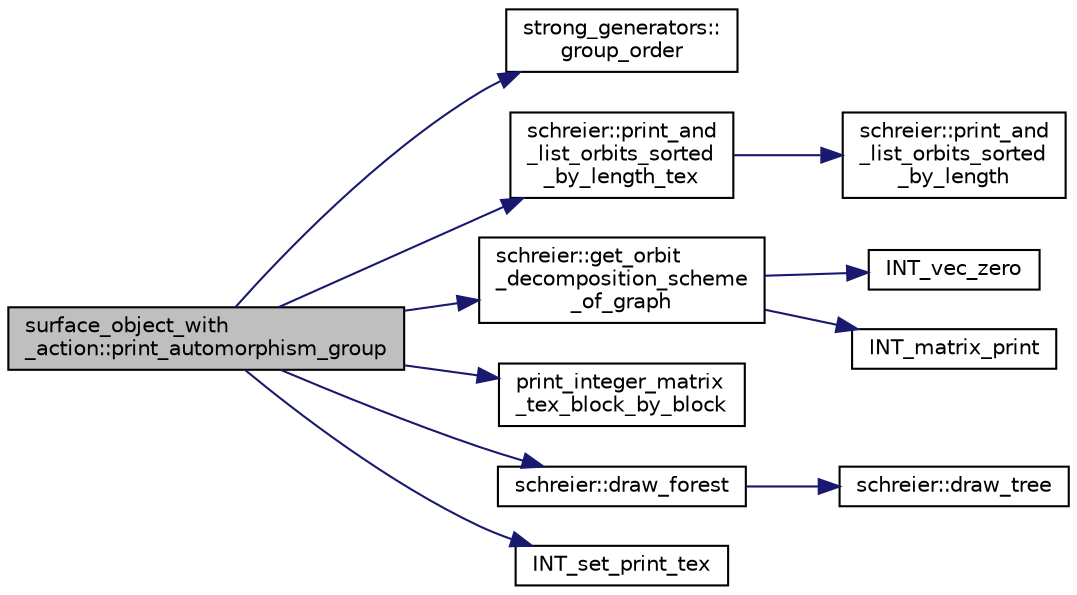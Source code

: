 digraph "surface_object_with_action::print_automorphism_group"
{
  edge [fontname="Helvetica",fontsize="10",labelfontname="Helvetica",labelfontsize="10"];
  node [fontname="Helvetica",fontsize="10",shape=record];
  rankdir="LR";
  Node1933 [label="surface_object_with\l_action::print_automorphism_group",height=0.2,width=0.4,color="black", fillcolor="grey75", style="filled", fontcolor="black"];
  Node1933 -> Node1934 [color="midnightblue",fontsize="10",style="solid",fontname="Helvetica"];
  Node1934 [label="strong_generators::\lgroup_order",height=0.2,width=0.4,color="black", fillcolor="white", style="filled",URL="$dc/d09/classstrong__generators.html#a91f453c2bfd6502b96f4b4eed16beb20"];
  Node1933 -> Node1935 [color="midnightblue",fontsize="10",style="solid",fontname="Helvetica"];
  Node1935 [label="schreier::print_and\l_list_orbits_sorted\l_by_length_tex",height=0.2,width=0.4,color="black", fillcolor="white", style="filled",URL="$d3/dd6/classschreier.html#a8ea6634afbd63695d64bb0a4237f28d5"];
  Node1935 -> Node1936 [color="midnightblue",fontsize="10",style="solid",fontname="Helvetica"];
  Node1936 [label="schreier::print_and\l_list_orbits_sorted\l_by_length",height=0.2,width=0.4,color="black", fillcolor="white", style="filled",URL="$d3/dd6/classschreier.html#a28b773e6bc98fe2171eb77f2c73bcc4e"];
  Node1933 -> Node1937 [color="midnightblue",fontsize="10",style="solid",fontname="Helvetica"];
  Node1937 [label="schreier::get_orbit\l_decomposition_scheme\l_of_graph",height=0.2,width=0.4,color="black", fillcolor="white", style="filled",URL="$d3/dd6/classschreier.html#afe5e69fc0b320432e9d93e94853b22d2"];
  Node1937 -> Node1938 [color="midnightblue",fontsize="10",style="solid",fontname="Helvetica"];
  Node1938 [label="INT_vec_zero",height=0.2,width=0.4,color="black", fillcolor="white", style="filled",URL="$df/dbf/sajeeb_8_c.html#aa8c9c7977203577026080f546fe4980f"];
  Node1937 -> Node1939 [color="midnightblue",fontsize="10",style="solid",fontname="Helvetica"];
  Node1939 [label="INT_matrix_print",height=0.2,width=0.4,color="black", fillcolor="white", style="filled",URL="$d5/db4/io__and__os_8h.html#afd4180a24bef3a2b584668a4eaf607ff"];
  Node1933 -> Node1940 [color="midnightblue",fontsize="10",style="solid",fontname="Helvetica"];
  Node1940 [label="print_integer_matrix\l_tex_block_by_block",height=0.2,width=0.4,color="black", fillcolor="white", style="filled",URL="$d5/db4/io__and__os_8h.html#ad4f65d58518e9c514ec41796782c7bf0"];
  Node1933 -> Node1941 [color="midnightblue",fontsize="10",style="solid",fontname="Helvetica"];
  Node1941 [label="schreier::draw_forest",height=0.2,width=0.4,color="black", fillcolor="white", style="filled",URL="$d3/dd6/classschreier.html#acedbf49fa6edce7059aa0f9a826abf44"];
  Node1941 -> Node1942 [color="midnightblue",fontsize="10",style="solid",fontname="Helvetica"];
  Node1942 [label="schreier::draw_tree",height=0.2,width=0.4,color="black", fillcolor="white", style="filled",URL="$d3/dd6/classschreier.html#adfcf67422fdb99e36500206e794241c5"];
  Node1933 -> Node1943 [color="midnightblue",fontsize="10",style="solid",fontname="Helvetica"];
  Node1943 [label="INT_set_print_tex",height=0.2,width=0.4,color="black", fillcolor="white", style="filled",URL="$d5/db4/io__and__os_8h.html#adad0666de5d38c0caa4769f9f4756c0b"];
}
